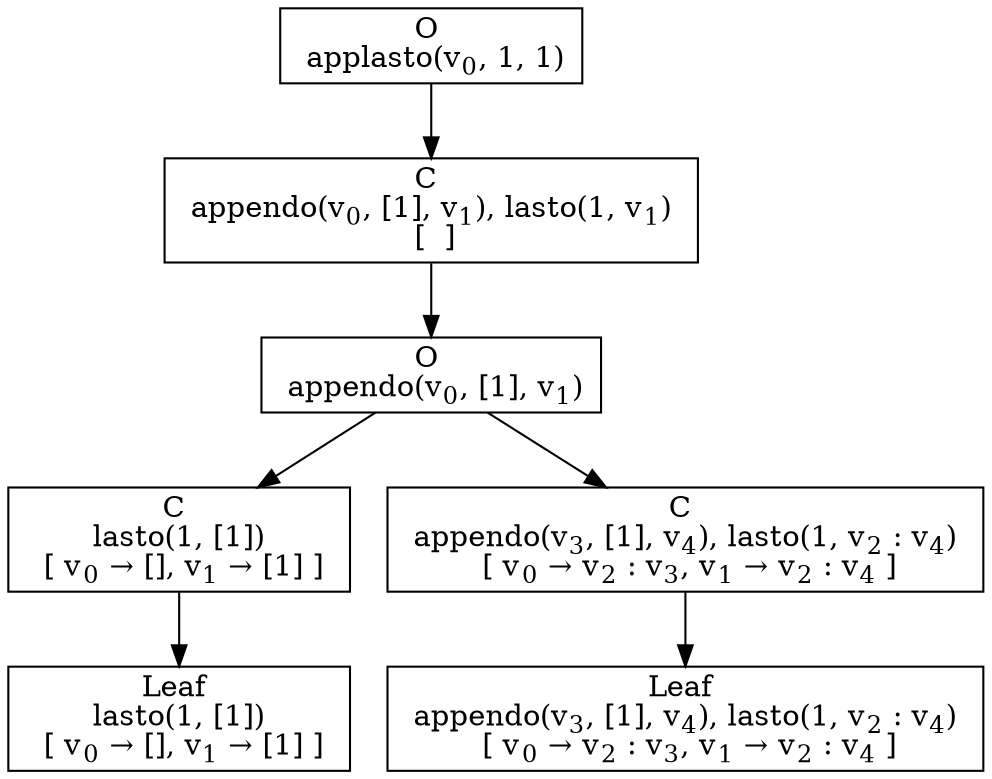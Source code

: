 digraph {
    graph [rankdir=TB
          ,bgcolor=transparent];
    node [shape=box
         ,fillcolor=white
         ,style=filled];
    0 [label=<O <BR/> applasto(v<SUB>0</SUB>, 1, 1)>];
    1 [label=<C <BR/> appendo(v<SUB>0</SUB>, [1], v<SUB>1</SUB>), lasto(1, v<SUB>1</SUB>) <BR/>  [  ] >];
    2 [label=<O <BR/> appendo(v<SUB>0</SUB>, [1], v<SUB>1</SUB>)>];
    3 [label=<C <BR/> lasto(1, [1]) <BR/>  [ v<SUB>0</SUB> &rarr; [], v<SUB>1</SUB> &rarr; [1] ] >];
    4 [label=<C <BR/> appendo(v<SUB>3</SUB>, [1], v<SUB>4</SUB>), lasto(1, v<SUB>2</SUB> : v<SUB>4</SUB>) <BR/>  [ v<SUB>0</SUB> &rarr; v<SUB>2</SUB> : v<SUB>3</SUB>, v<SUB>1</SUB> &rarr; v<SUB>2</SUB> : v<SUB>4</SUB> ] >];
    5 [label=<Leaf <BR/> lasto(1, [1]) <BR/>  [ v<SUB>0</SUB> &rarr; [], v<SUB>1</SUB> &rarr; [1] ] >];
    6 [label=<Leaf <BR/> appendo(v<SUB>3</SUB>, [1], v<SUB>4</SUB>), lasto(1, v<SUB>2</SUB> : v<SUB>4</SUB>) <BR/>  [ v<SUB>0</SUB> &rarr; v<SUB>2</SUB> : v<SUB>3</SUB>, v<SUB>1</SUB> &rarr; v<SUB>2</SUB> : v<SUB>4</SUB> ] >];
    0 -> 1 [label=""];
    1 -> 2 [label=""];
    2 -> 3 [label=""];
    2 -> 4 [label=""];
    3 -> 5 [label=""];
    4 -> 6 [label=""];
}